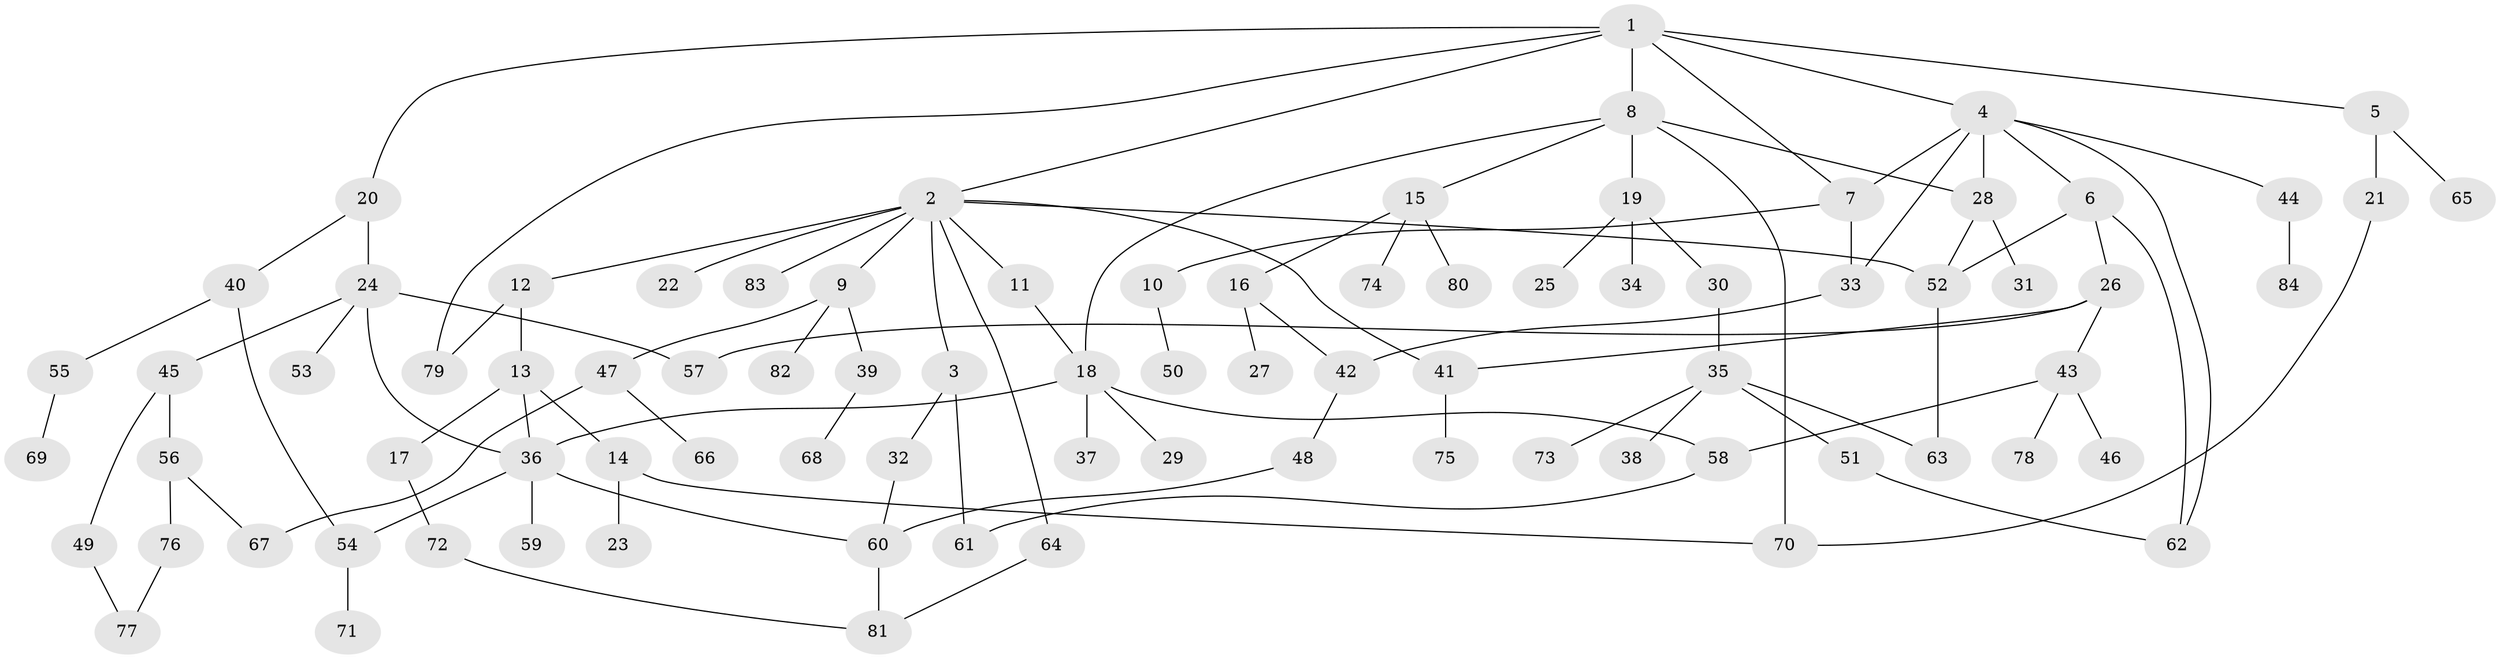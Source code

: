 // Generated by graph-tools (version 1.1) at 2025/49/03/09/25 03:49:25]
// undirected, 84 vertices, 109 edges
graph export_dot {
graph [start="1"]
  node [color=gray90,style=filled];
  1;
  2;
  3;
  4;
  5;
  6;
  7;
  8;
  9;
  10;
  11;
  12;
  13;
  14;
  15;
  16;
  17;
  18;
  19;
  20;
  21;
  22;
  23;
  24;
  25;
  26;
  27;
  28;
  29;
  30;
  31;
  32;
  33;
  34;
  35;
  36;
  37;
  38;
  39;
  40;
  41;
  42;
  43;
  44;
  45;
  46;
  47;
  48;
  49;
  50;
  51;
  52;
  53;
  54;
  55;
  56;
  57;
  58;
  59;
  60;
  61;
  62;
  63;
  64;
  65;
  66;
  67;
  68;
  69;
  70;
  71;
  72;
  73;
  74;
  75;
  76;
  77;
  78;
  79;
  80;
  81;
  82;
  83;
  84;
  1 -- 2;
  1 -- 4;
  1 -- 5;
  1 -- 7;
  1 -- 8;
  1 -- 20;
  1 -- 79;
  2 -- 3;
  2 -- 9;
  2 -- 11;
  2 -- 12;
  2 -- 22;
  2 -- 64;
  2 -- 83;
  2 -- 41;
  2 -- 52;
  3 -- 32;
  3 -- 61;
  4 -- 6;
  4 -- 33;
  4 -- 44;
  4 -- 28;
  4 -- 7;
  4 -- 62;
  5 -- 21;
  5 -- 65;
  6 -- 26;
  6 -- 52;
  6 -- 62;
  7 -- 10;
  7 -- 33;
  8 -- 15;
  8 -- 18;
  8 -- 19;
  8 -- 28;
  8 -- 70;
  9 -- 39;
  9 -- 47;
  9 -- 82;
  10 -- 50;
  11 -- 18;
  12 -- 13;
  12 -- 79;
  13 -- 14;
  13 -- 17;
  13 -- 36;
  14 -- 23;
  14 -- 70;
  15 -- 16;
  15 -- 74;
  15 -- 80;
  16 -- 27;
  16 -- 42;
  17 -- 72;
  18 -- 29;
  18 -- 37;
  18 -- 36;
  18 -- 58;
  19 -- 25;
  19 -- 30;
  19 -- 34;
  20 -- 24;
  20 -- 40;
  21 -- 70;
  24 -- 45;
  24 -- 53;
  24 -- 36;
  24 -- 57;
  26 -- 41;
  26 -- 43;
  26 -- 57;
  28 -- 31;
  28 -- 52;
  30 -- 35;
  32 -- 60;
  33 -- 42;
  35 -- 38;
  35 -- 51;
  35 -- 73;
  35 -- 63;
  36 -- 54;
  36 -- 59;
  36 -- 60;
  39 -- 68;
  40 -- 55;
  40 -- 54;
  41 -- 75;
  42 -- 48;
  43 -- 46;
  43 -- 58;
  43 -- 78;
  44 -- 84;
  45 -- 49;
  45 -- 56;
  47 -- 66;
  47 -- 67;
  48 -- 60;
  49 -- 77;
  51 -- 62;
  52 -- 63;
  54 -- 71;
  55 -- 69;
  56 -- 67;
  56 -- 76;
  58 -- 61;
  60 -- 81;
  64 -- 81;
  72 -- 81;
  76 -- 77;
}
